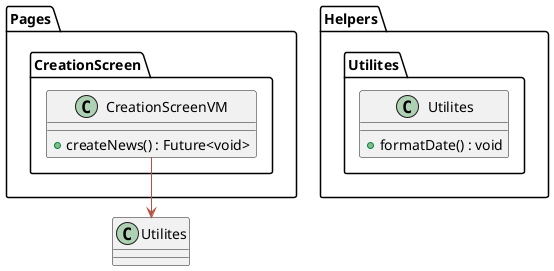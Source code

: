 @startuml Diagram for the Utilites
!define POSITIVERESPONSE 90EE90
!define NEGATIVEERESPONSE EFBBBB
!define NUETRALRESPONSE F2DC79

skinparam sequence{
    ParticipantBackgroundColor #A7BEAE
    LifeLineBackgroundColor #E7E8D1
    LifeLineBorderColor #2C5F2D
    ActorBackgroundColor #FC766AFF
    ActorBorderColor #FC766AFF
    ArrowColor #B85042
    ArrowFontColor #234E70

}
package Helpers{
    package Utilites{
        class Utilites{
            + formatDate() : void
        }
    }
}
' package Pages{
'     package HomeScreen{
'         class HomeScreenVM{
'             + fetchAllNews():Future<void>
'         }
'     }
' }
package Pages{
    package CreationScreen{
        class CreationScreenVM{
            + createNews() : Future<void>
        }
    }
}
CreationScreenVM-->Utilites



@enduml
